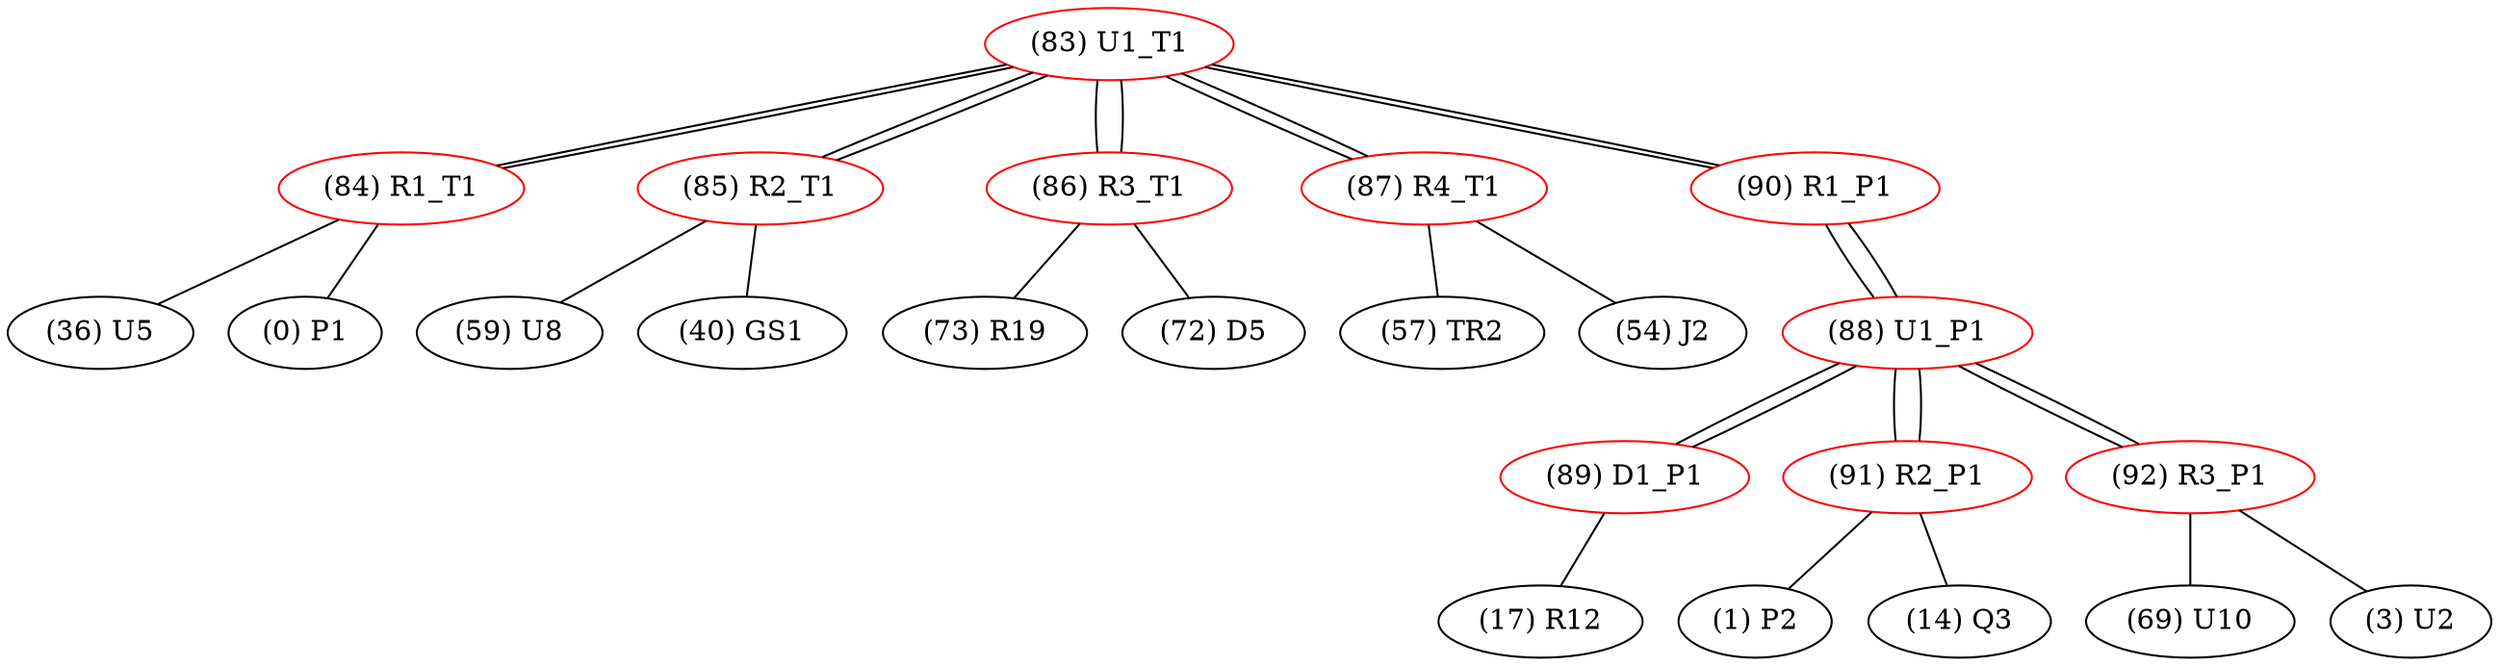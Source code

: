 graph {
	83 [label="(83) U1_T1" color=red]
	84 [label="(84) R1_T1"]
	85 [label="(85) R2_T1"]
	86 [label="(86) R3_T1"]
	87 [label="(87) R4_T1"]
	90 [label="(90) R1_P1"]
	84 [label="(84) R1_T1" color=red]
	36 [label="(36) U5"]
	0 [label="(0) P1"]
	83 [label="(83) U1_T1"]
	85 [label="(85) R2_T1" color=red]
	59 [label="(59) U8"]
	40 [label="(40) GS1"]
	83 [label="(83) U1_T1"]
	86 [label="(86) R3_T1" color=red]
	73 [label="(73) R19"]
	72 [label="(72) D5"]
	83 [label="(83) U1_T1"]
	87 [label="(87) R4_T1" color=red]
	57 [label="(57) TR2"]
	54 [label="(54) J2"]
	83 [label="(83) U1_T1"]
	88 [label="(88) U1_P1" color=red]
	89 [label="(89) D1_P1"]
	91 [label="(91) R2_P1"]
	92 [label="(92) R3_P1"]
	90 [label="(90) R1_P1"]
	89 [label="(89) D1_P1" color=red]
	17 [label="(17) R12"]
	88 [label="(88) U1_P1"]
	90 [label="(90) R1_P1" color=red]
	83 [label="(83) U1_T1"]
	88 [label="(88) U1_P1"]
	91 [label="(91) R2_P1" color=red]
	1 [label="(1) P2"]
	14 [label="(14) Q3"]
	88 [label="(88) U1_P1"]
	92 [label="(92) R3_P1" color=red]
	69 [label="(69) U10"]
	3 [label="(3) U2"]
	88 [label="(88) U1_P1"]
	83 -- 84
	83 -- 85
	83 -- 86
	83 -- 87
	83 -- 90
	84 -- 36
	84 -- 0
	84 -- 83
	85 -- 59
	85 -- 40
	85 -- 83
	86 -- 73
	86 -- 72
	86 -- 83
	87 -- 57
	87 -- 54
	87 -- 83
	88 -- 89
	88 -- 91
	88 -- 92
	88 -- 90
	89 -- 17
	89 -- 88
	90 -- 83
	90 -- 88
	91 -- 1
	91 -- 14
	91 -- 88
	92 -- 69
	92 -- 3
	92 -- 88
}